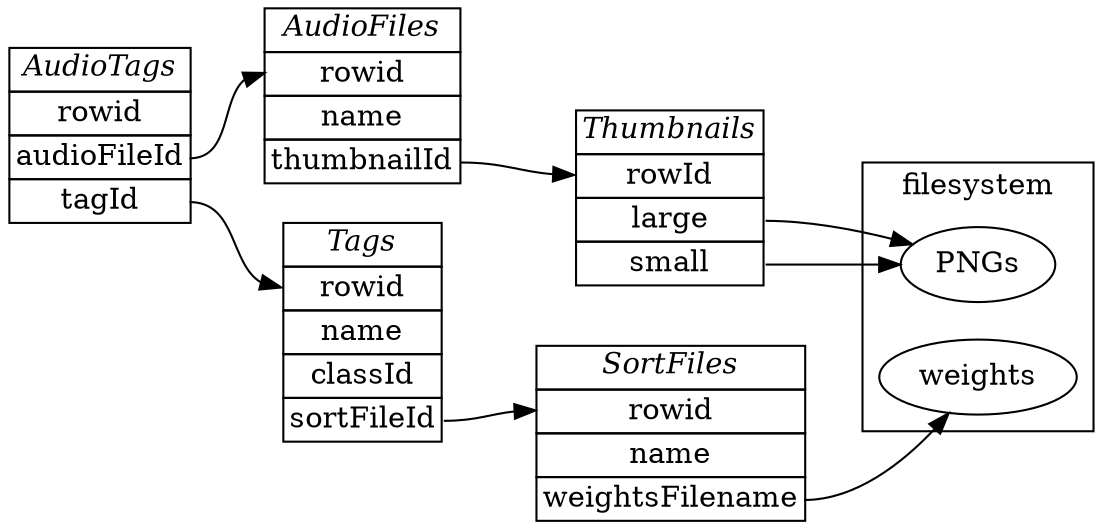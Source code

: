 digraph DatabaseSchema
{
   compound=true;
   rankdir=LR;

   subgraph cluster_filesystem
   {
      label = "filesystem";
      shape = "cylinder";
      weights[shape="ellipse"];
      PNGs[shape="ellipse"];
   }

   node [shape="plain"];           

   audiofile[label=<
   <table border="0" cellborder="1" cellspacing="0">
      <tr><td><i>AudioFiles</i></td></tr>
      <tr><td port="f">rowid</td></tr>
      <tr><td>name</td></tr>
      <tr><td port="0">thumbnailId</td></tr>
   </table>>];

   sortfile[label=<
   <table border="0" cellborder="1" cellspacing="0">
      <tr><td><i>SortFiles</i></td></tr>
      <tr><td port="c">rowid</td></tr>
      <tr><td>name</td></tr>
      <tr><td port="1">weightsFilename</td></tr>
   </table>>];

   tag[label=<
   <table border="0" cellborder="1" cellspacing="0">
      <tr><td><i>Tags</i></td></tr>
      <tr><td port="a">rowid</td></tr>
      <tr><td>name</td></tr>
      <tr><td>classId</td></tr>
      <tr><td port="2">sortFileId</td></tr>
   </table>>];

   audiotags[label=<
    <table border="0" cellborder="1" cellspacing="0">
       <tr><td><i>AudioTags</i></td></tr>
       <tr><td>rowid</td></tr>
       <tr><td port="3">audioFileId</td></tr>
       <tr><td port="4">tagId</td></tr>
    </table>>];

   thumbnails[label=<
   <table border="0" cellborder="1" cellspacing="0">
      <tr><td><i>Thumbnails</i></td></tr>
      <tr><td port="d">rowId</td></tr>
      <tr><td port="b">large</td></tr>
      <tr><td port="c">small</td></tr>
   </table>>];



   audiofile:0 -> thumbnails:d;

   sortfile:1 -> weights;
   
   tag:2 -> sortfile:c;

   audiotags:3 -> audiofile:f;
   audiotags:4 -> tag:a;

   thumbnails:b -> PNGs;
   thumbnails:c -> PNGs;
}
